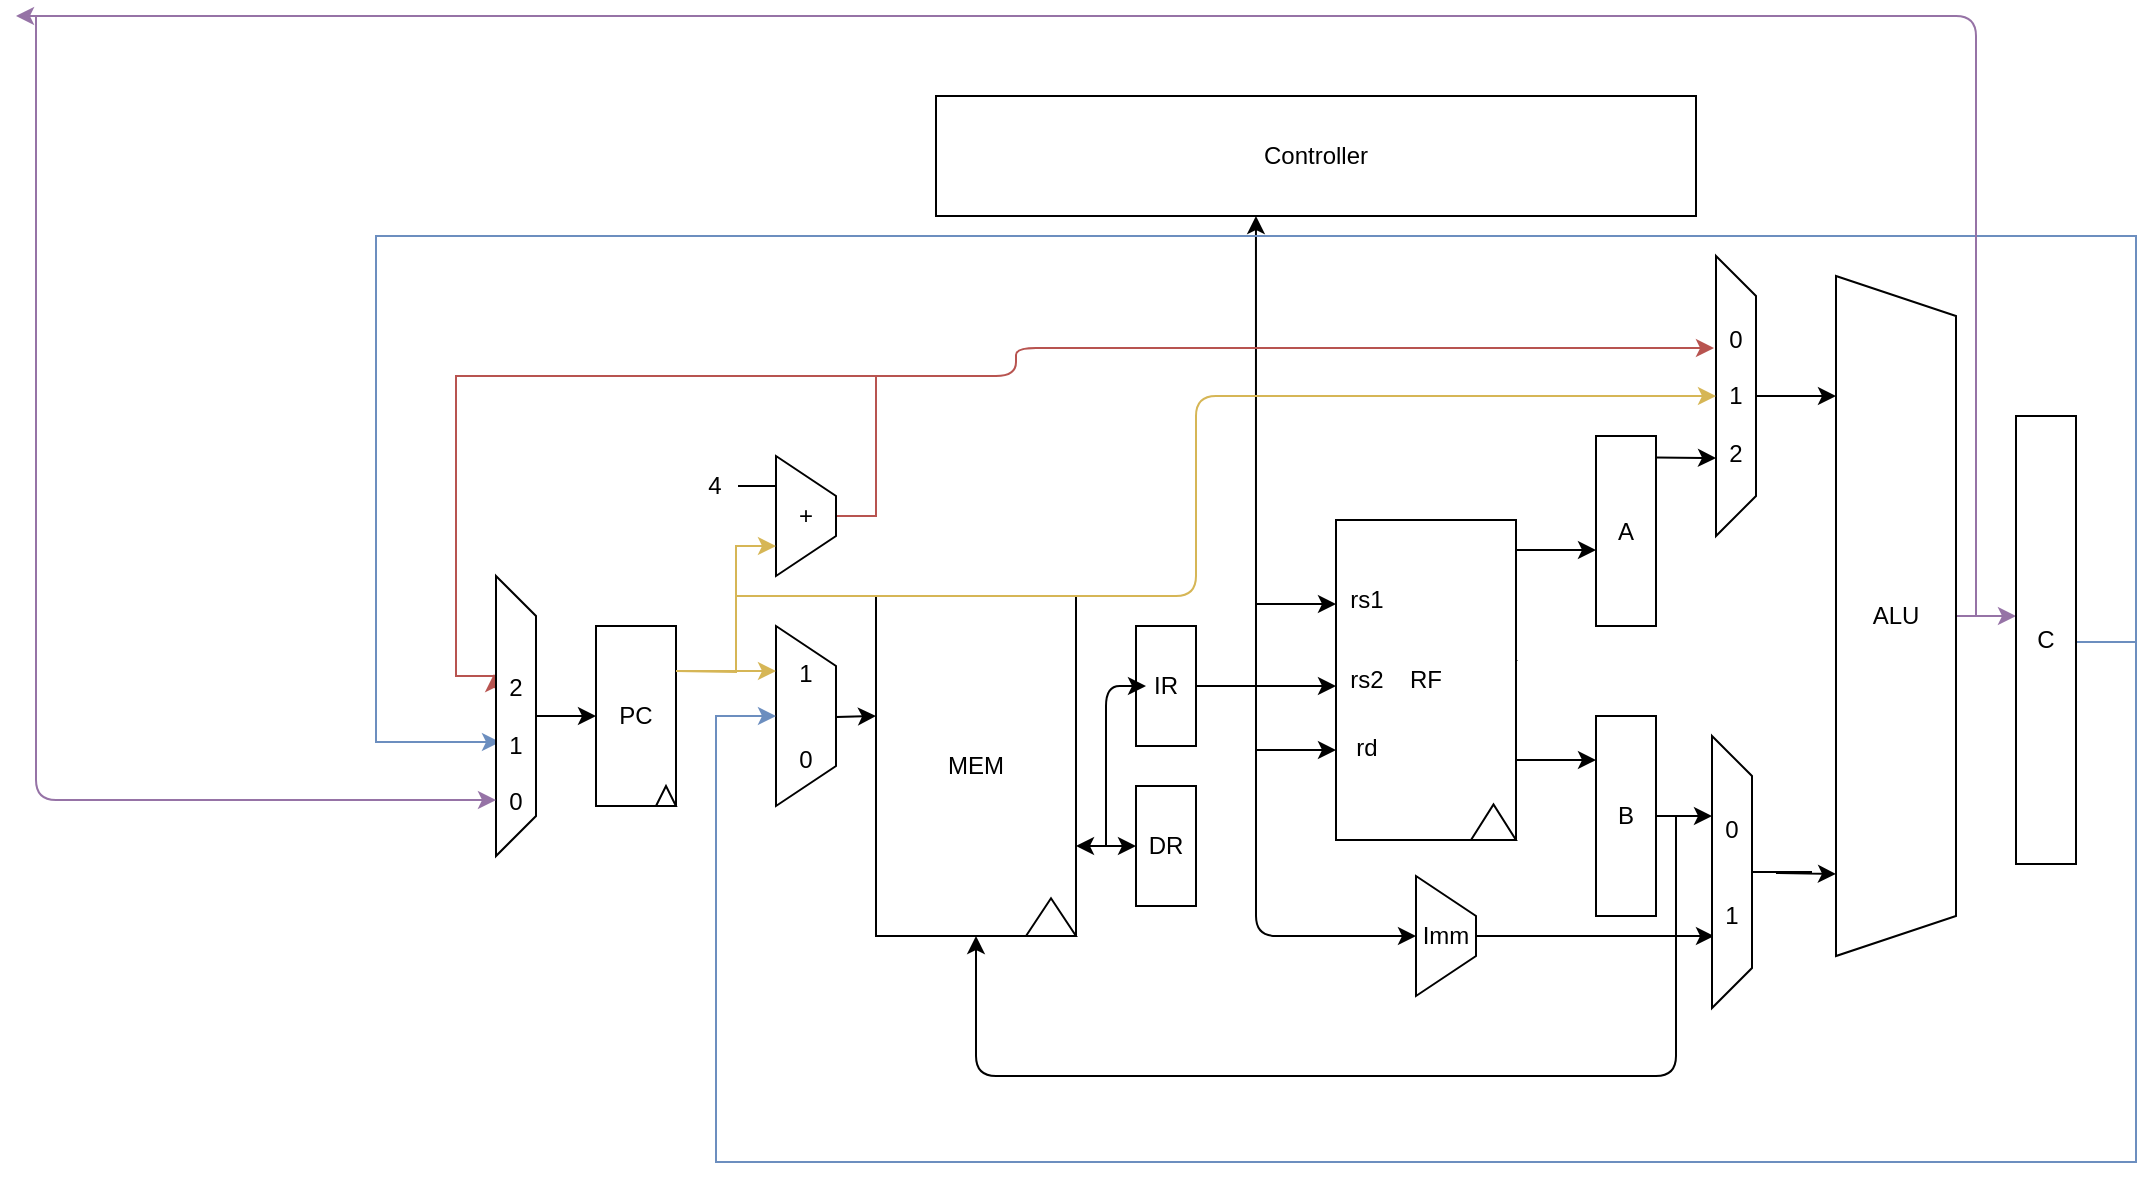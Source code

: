 <mxfile version="13.9.1" type="github">
  <diagram name="Page-1" id="099fd60b-425b-db50-ffb0-6b813814b670">
    <mxGraphModel dx="2153" dy="673" grid="1" gridSize="10" guides="1" tooltips="1" connect="1" arrows="1" fold="1" page="1" pageScale="1" pageWidth="850" pageHeight="1100" background="#ffffff" math="0" shadow="0">
      <root>
        <mxCell id="0" />
        <mxCell id="1" parent="0" />
        <mxCell id="K6yofIPUbBLKOu5IHAP1-6" value="" style="group" vertex="1" connectable="0" parent="1">
          <mxGeometry x="70" y="475" width="40" height="90" as="geometry" />
        </mxCell>
        <mxCell id="K6yofIPUbBLKOu5IHAP1-4" value="PC" style="rounded=0;whiteSpace=wrap;html=1;" vertex="1" parent="K6yofIPUbBLKOu5IHAP1-6">
          <mxGeometry width="40" height="90" as="geometry" />
        </mxCell>
        <mxCell id="K6yofIPUbBLKOu5IHAP1-5" value="" style="triangle;whiteSpace=wrap;html=1;direction=north;" vertex="1" parent="K6yofIPUbBLKOu5IHAP1-6">
          <mxGeometry x="30" y="80" width="10" height="10" as="geometry" />
        </mxCell>
        <mxCell id="K6yofIPUbBLKOu5IHAP1-54" style="edgeStyle=orthogonalEdgeStyle;rounded=0;orthogonalLoop=1;jettySize=auto;html=1;exitX=0.5;exitY=0;exitDx=0;exitDy=0;fillColor=#f8cecc;strokeColor=#b85450;" edge="1" parent="1" source="K6yofIPUbBLKOu5IHAP1-7">
          <mxGeometry relative="1" as="geometry">
            <mxPoint x="19" y="499" as="targetPoint" />
            <Array as="points">
              <mxPoint x="210" y="420" />
              <mxPoint x="210" y="350" />
              <mxPoint y="350" />
              <mxPoint y="500" />
            </Array>
          </mxGeometry>
        </mxCell>
        <mxCell id="K6yofIPUbBLKOu5IHAP1-7" value="+" style="shape=trapezoid;perimeter=trapezoidPerimeter;whiteSpace=wrap;html=1;fixedSize=1;direction=south;" vertex="1" parent="1">
          <mxGeometry x="160" y="390" width="30" height="60" as="geometry" />
        </mxCell>
        <mxCell id="K6yofIPUbBLKOu5IHAP1-95" style="edgeStyle=elbowEdgeStyle;rounded=0;orthogonalLoop=1;jettySize=auto;elbow=vertical;html=1;exitX=0.5;exitY=0;exitDx=0;exitDy=0;entryX=0;entryY=0.446;entryDx=0;entryDy=0;entryPerimeter=0;fillColor=#e1d5e7;strokeColor=#9673a6;" edge="1" parent="1" source="K6yofIPUbBLKOu5IHAP1-8" target="K6yofIPUbBLKOu5IHAP1-39">
          <mxGeometry relative="1" as="geometry" />
        </mxCell>
        <mxCell id="K6yofIPUbBLKOu5IHAP1-8" value="ALU" style="shape=trapezoid;perimeter=trapezoidPerimeter;whiteSpace=wrap;html=1;fixedSize=1;direction=south;" vertex="1" parent="1">
          <mxGeometry x="690" y="300" width="60" height="340" as="geometry" />
        </mxCell>
        <mxCell id="K6yofIPUbBLKOu5IHAP1-9" value="" style="group" vertex="1" connectable="0" parent="1">
          <mxGeometry x="440" y="332" width="90" height="250" as="geometry" />
        </mxCell>
        <mxCell id="K6yofIPUbBLKOu5IHAP1-11" value="" style="triangle;whiteSpace=wrap;html=1;direction=north;" vertex="1" parent="K6yofIPUbBLKOu5IHAP1-9">
          <mxGeometry x="67.5" y="142.222" width="22.5" height="17.778" as="geometry" />
        </mxCell>
        <mxCell id="K6yofIPUbBLKOu5IHAP1-57" value="" style="group" vertex="1" connectable="0" parent="K6yofIPUbBLKOu5IHAP1-9">
          <mxGeometry y="90" width="90" height="160" as="geometry" />
        </mxCell>
        <mxCell id="K6yofIPUbBLKOu5IHAP1-58" value="RF" style="rounded=0;whiteSpace=wrap;html=1;" vertex="1" parent="K6yofIPUbBLKOu5IHAP1-57">
          <mxGeometry width="90" height="160" as="geometry" />
        </mxCell>
        <mxCell id="K6yofIPUbBLKOu5IHAP1-59" value="" style="triangle;whiteSpace=wrap;html=1;direction=north;" vertex="1" parent="K6yofIPUbBLKOu5IHAP1-57">
          <mxGeometry x="67.5" y="142.222" width="22.5" height="17.778" as="geometry" />
        </mxCell>
        <mxCell id="K6yofIPUbBLKOu5IHAP1-60" value="rs1" style="text;html=1;align=center;verticalAlign=middle;resizable=0;points=[];autosize=1;" vertex="1" parent="K6yofIPUbBLKOu5IHAP1-57">
          <mxGeometry y="30" width="30" height="20" as="geometry" />
        </mxCell>
        <mxCell id="K6yofIPUbBLKOu5IHAP1-61" value="rs2" style="text;html=1;align=center;verticalAlign=middle;resizable=0;points=[];autosize=1;" vertex="1" parent="K6yofIPUbBLKOu5IHAP1-57">
          <mxGeometry y="70" width="30" height="20" as="geometry" />
        </mxCell>
        <mxCell id="K6yofIPUbBLKOu5IHAP1-62" value="rd" style="text;html=1;align=center;verticalAlign=middle;resizable=0;points=[];autosize=1;" vertex="1" parent="K6yofIPUbBLKOu5IHAP1-57">
          <mxGeometry y="104" width="30" height="20" as="geometry" />
        </mxCell>
        <mxCell id="K6yofIPUbBLKOu5IHAP1-66" value="" style="endArrow=classic;html=1;entryX=0;entryY=0.65;entryDx=0;entryDy=0;entryPerimeter=0;" edge="1" parent="K6yofIPUbBLKOu5IHAP1-57" target="K6yofIPUbBLKOu5IHAP1-61">
          <mxGeometry width="50" height="50" relative="1" as="geometry">
            <mxPoint x="-40" y="83" as="sourcePoint" />
            <mxPoint x="10" y="33" as="targetPoint" />
          </mxGeometry>
        </mxCell>
        <mxCell id="K6yofIPUbBLKOu5IHAP1-12" value="" style="group" vertex="1" connectable="0" parent="1">
          <mxGeometry x="210" y="460" width="100" height="170" as="geometry" />
        </mxCell>
        <mxCell id="K6yofIPUbBLKOu5IHAP1-13" value="MEM" style="rounded=0;whiteSpace=wrap;html=1;" vertex="1" parent="K6yofIPUbBLKOu5IHAP1-12">
          <mxGeometry width="100" height="170" as="geometry" />
        </mxCell>
        <mxCell id="K6yofIPUbBLKOu5IHAP1-14" value="" style="triangle;whiteSpace=wrap;html=1;direction=north;" vertex="1" parent="K6yofIPUbBLKOu5IHAP1-12">
          <mxGeometry x="75" y="151.111" width="25" height="18.889" as="geometry" />
        </mxCell>
        <mxCell id="K6yofIPUbBLKOu5IHAP1-28" style="edgeStyle=orthogonalEdgeStyle;rounded=0;orthogonalLoop=1;jettySize=auto;html=1;exitX=0.5;exitY=0;exitDx=0;exitDy=0;" edge="1" parent="1">
          <mxGeometry relative="1" as="geometry">
            <mxPoint x="170" y="520" as="sourcePoint" />
            <mxPoint x="210" y="520" as="targetPoint" />
          </mxGeometry>
        </mxCell>
        <mxCell id="K6yofIPUbBLKOu5IHAP1-18" value="&lt;div&gt;1&lt;/div&gt;&lt;div&gt;&lt;br&gt;&lt;/div&gt;&lt;div&gt;&lt;br&gt;&lt;/div&gt;&lt;div&gt;0&lt;br&gt;&lt;/div&gt;" style="shape=trapezoid;perimeter=trapezoidPerimeter;whiteSpace=wrap;html=1;fixedSize=1;direction=south;" vertex="1" parent="1">
          <mxGeometry x="160" y="475" width="30" height="90" as="geometry" />
        </mxCell>
        <mxCell id="K6yofIPUbBLKOu5IHAP1-23" value="Controller" style="rounded=0;whiteSpace=wrap;html=1;" vertex="1" parent="1">
          <mxGeometry x="240" y="210" width="380" height="60" as="geometry" />
        </mxCell>
        <mxCell id="K6yofIPUbBLKOu5IHAP1-91" style="edgeStyle=elbowEdgeStyle;rounded=0;orthogonalLoop=1;jettySize=auto;elbow=vertical;html=1;exitX=0.5;exitY=0;exitDx=0;exitDy=0;" edge="1" parent="1" source="K6yofIPUbBLKOu5IHAP1-24">
          <mxGeometry relative="1" as="geometry">
            <mxPoint x="629" y="630" as="targetPoint" />
            <mxPoint x="519" y="630" as="sourcePoint" />
          </mxGeometry>
        </mxCell>
        <mxCell id="K6yofIPUbBLKOu5IHAP1-24" value="Imm" style="shape=trapezoid;perimeter=trapezoidPerimeter;whiteSpace=wrap;html=1;fixedSize=1;direction=south;" vertex="1" parent="1">
          <mxGeometry x="480" y="600" width="30" height="60" as="geometry" />
        </mxCell>
        <mxCell id="K6yofIPUbBLKOu5IHAP1-27" style="rounded=0;orthogonalLoop=1;jettySize=auto;html=1;exitX=1;exitY=0.25;exitDx=0;exitDy=0;fillColor=#fff2cc;strokeColor=#d6b656;entryX=0.75;entryY=1;entryDx=0;entryDy=0;" edge="1" parent="1" source="K6yofIPUbBLKOu5IHAP1-4" target="K6yofIPUbBLKOu5IHAP1-7">
          <mxGeometry relative="1" as="geometry">
            <mxPoint x="140" y="420" as="targetPoint" />
            <Array as="points">
              <mxPoint x="140" y="498" />
              <mxPoint x="140" y="470" />
              <mxPoint x="140" y="435" />
            </Array>
          </mxGeometry>
        </mxCell>
        <mxCell id="K6yofIPUbBLKOu5IHAP1-63" style="edgeStyle=none;rounded=0;orthogonalLoop=1;jettySize=auto;html=1;exitX=1;exitY=0.5;exitDx=0;exitDy=0;entryX=0.421;entryY=1;entryDx=0;entryDy=0;entryPerimeter=0;" edge="1" parent="1" source="K6yofIPUbBLKOu5IHAP1-29" target="K6yofIPUbBLKOu5IHAP1-23">
          <mxGeometry relative="1" as="geometry">
            <mxPoint x="400" y="390" as="targetPoint" />
            <Array as="points">
              <mxPoint x="400" y="505" />
            </Array>
          </mxGeometry>
        </mxCell>
        <mxCell id="K6yofIPUbBLKOu5IHAP1-29" value="IR" style="rounded=0;whiteSpace=wrap;html=1;" vertex="1" parent="1">
          <mxGeometry x="340" y="475" width="30" height="60" as="geometry" />
        </mxCell>
        <mxCell id="K6yofIPUbBLKOu5IHAP1-30" value="DR" style="rounded=0;whiteSpace=wrap;html=1;" vertex="1" parent="1">
          <mxGeometry x="340" y="555" width="30" height="60" as="geometry" />
        </mxCell>
        <mxCell id="K6yofIPUbBLKOu5IHAP1-88" style="edgeStyle=elbowEdgeStyle;rounded=0;orthogonalLoop=1;jettySize=auto;elbow=vertical;html=1;exitX=1;exitY=0.25;exitDx=0;exitDy=0;entryX=0.814;entryY=1;entryDx=0;entryDy=0;entryPerimeter=0;" edge="1" parent="1">
          <mxGeometry relative="1" as="geometry">
            <mxPoint x="630" y="390.96" as="targetPoint" />
            <mxPoint x="600" y="390.75" as="sourcePoint" />
          </mxGeometry>
        </mxCell>
        <mxCell id="K6yofIPUbBLKOu5IHAP1-31" value="A" style="rounded=0;whiteSpace=wrap;html=1;" vertex="1" parent="1">
          <mxGeometry x="570" y="380" width="30" height="95" as="geometry" />
        </mxCell>
        <mxCell id="K6yofIPUbBLKOu5IHAP1-92" style="edgeStyle=elbowEdgeStyle;rounded=0;orthogonalLoop=1;jettySize=auto;elbow=vertical;html=1;exitX=1;exitY=0.5;exitDx=0;exitDy=0;" edge="1" parent="1" source="K6yofIPUbBLKOu5IHAP1-32" target="K6yofIPUbBLKOu5IHAP1-38">
          <mxGeometry relative="1" as="geometry">
            <mxPoint x="610" y="570" as="targetPoint" />
          </mxGeometry>
        </mxCell>
        <mxCell id="K6yofIPUbBLKOu5IHAP1-32" value="B" style="rounded=0;whiteSpace=wrap;html=1;" vertex="1" parent="1">
          <mxGeometry x="570" y="520" width="30" height="100" as="geometry" />
        </mxCell>
        <mxCell id="K6yofIPUbBLKOu5IHAP1-93" style="edgeStyle=elbowEdgeStyle;rounded=0;orthogonalLoop=1;jettySize=auto;elbow=vertical;html=1;exitX=0.5;exitY=0;exitDx=0;exitDy=0;entryX=0.176;entryY=1;entryDx=0;entryDy=0;entryPerimeter=0;" edge="1" parent="1" source="K6yofIPUbBLKOu5IHAP1-33" target="K6yofIPUbBLKOu5IHAP1-8">
          <mxGeometry relative="1" as="geometry" />
        </mxCell>
        <mxCell id="K6yofIPUbBLKOu5IHAP1-33" value="&lt;div&gt;0&lt;/div&gt;&lt;div&gt;&lt;br&gt;&lt;/div&gt;&lt;div&gt;1&lt;/div&gt;&lt;div&gt;&lt;br&gt;&lt;/div&gt;&lt;div&gt;2&lt;br&gt;&lt;/div&gt;" style="shape=trapezoid;perimeter=trapezoidPerimeter;whiteSpace=wrap;html=1;fixedSize=1;direction=south;" vertex="1" parent="1">
          <mxGeometry x="630" y="290" width="20" height="140" as="geometry" />
        </mxCell>
        <mxCell id="K6yofIPUbBLKOu5IHAP1-99" style="edgeStyle=entityRelationEdgeStyle;rounded=0;orthogonalLoop=1;jettySize=auto;html=1;exitX=0.5;exitY=0;exitDx=0;exitDy=0;" edge="1" parent="1" source="K6yofIPUbBLKOu5IHAP1-38">
          <mxGeometry relative="1" as="geometry">
            <mxPoint x="690" y="599" as="targetPoint" />
          </mxGeometry>
        </mxCell>
        <mxCell id="K6yofIPUbBLKOu5IHAP1-38" value="&lt;div&gt;0&lt;/div&gt;&lt;div&gt;&lt;br&gt;&lt;/div&gt;&lt;div&gt;&lt;br&gt;&lt;/div&gt;&lt;div&gt;1&lt;br&gt;&lt;/div&gt;" style="shape=trapezoid;perimeter=trapezoidPerimeter;whiteSpace=wrap;html=1;fixedSize=1;direction=south;" vertex="1" parent="1">
          <mxGeometry x="628" y="530" width="20" height="136" as="geometry" />
        </mxCell>
        <mxCell id="K6yofIPUbBLKOu5IHAP1-42" style="edgeStyle=orthogonalEdgeStyle;rounded=0;orthogonalLoop=1;jettySize=auto;html=1;exitX=1;exitY=0.5;exitDx=0;exitDy=0;fillColor=#dae8fc;strokeColor=#6c8ebf;" edge="1" parent="1">
          <mxGeometry relative="1" as="geometry">
            <mxPoint x="160" y="520" as="targetPoint" />
            <mxPoint x="810" y="465" as="sourcePoint" />
            <Array as="points">
              <mxPoint x="840" y="483" />
              <mxPoint x="840" y="743" />
              <mxPoint x="130" y="743" />
              <mxPoint x="130" y="520" />
            </Array>
          </mxGeometry>
        </mxCell>
        <mxCell id="K6yofIPUbBLKOu5IHAP1-43" style="edgeStyle=orthogonalEdgeStyle;rounded=0;orthogonalLoop=1;jettySize=auto;html=1;fillColor=#dae8fc;strokeColor=#6c8ebf;entryX=0.593;entryY=0.9;entryDx=0;entryDy=0;entryPerimeter=0;" edge="1" parent="1" target="K6yofIPUbBLKOu5IHAP1-40">
          <mxGeometry relative="1" as="geometry">
            <mxPoint x="16" y="532" as="targetPoint" />
            <mxPoint x="840" y="490" as="sourcePoint" />
            <Array as="points">
              <mxPoint x="795" y="280" />
              <mxPoint x="-40" y="280" />
              <mxPoint x="-40" y="532" />
            </Array>
          </mxGeometry>
        </mxCell>
        <mxCell id="K6yofIPUbBLKOu5IHAP1-39" value="C" style="rounded=0;whiteSpace=wrap;html=1;" vertex="1" parent="1">
          <mxGeometry x="780" y="370" width="30" height="224" as="geometry" />
        </mxCell>
        <mxCell id="K6yofIPUbBLKOu5IHAP1-55" style="edgeStyle=none;rounded=0;orthogonalLoop=1;jettySize=auto;html=1;exitX=0.5;exitY=0;exitDx=0;exitDy=0;entryX=0;entryY=0.5;entryDx=0;entryDy=0;" edge="1" parent="1" source="K6yofIPUbBLKOu5IHAP1-40" target="K6yofIPUbBLKOu5IHAP1-4">
          <mxGeometry relative="1" as="geometry" />
        </mxCell>
        <mxCell id="K6yofIPUbBLKOu5IHAP1-40" value="&lt;div&gt;&lt;br&gt;&lt;/div&gt;&lt;div&gt;&lt;br&gt;&lt;/div&gt;&lt;div&gt;2&lt;/div&gt;&lt;div&gt;&lt;br&gt;&lt;/div&gt;&lt;div&gt;1&lt;/div&gt;&lt;div&gt;&lt;br&gt;&lt;/div&gt;&lt;div&gt;0&lt;br&gt;&lt;/div&gt;" style="shape=trapezoid;perimeter=trapezoidPerimeter;whiteSpace=wrap;html=1;fixedSize=1;direction=south;size=20;" vertex="1" parent="1">
          <mxGeometry x="20" y="450" width="20" height="140" as="geometry" />
        </mxCell>
        <mxCell id="K6yofIPUbBLKOu5IHAP1-46" value="4" style="text;html=1;align=center;verticalAlign=middle;resizable=0;points=[];autosize=1;" vertex="1" parent="1">
          <mxGeometry x="119" y="395" width="20" height="20" as="geometry" />
        </mxCell>
        <mxCell id="K6yofIPUbBLKOu5IHAP1-49" value="" style="endArrow=none;html=1;entryX=0.25;entryY=1;entryDx=0;entryDy=0;exitX=1.1;exitY=0.5;exitDx=0;exitDy=0;exitPerimeter=0;" edge="1" parent="1" source="K6yofIPUbBLKOu5IHAP1-46" target="K6yofIPUbBLKOu5IHAP1-7">
          <mxGeometry width="50" height="50" relative="1" as="geometry">
            <mxPoint x="100" y="440" as="sourcePoint" />
            <mxPoint x="150" y="390" as="targetPoint" />
          </mxGeometry>
        </mxCell>
        <mxCell id="K6yofIPUbBLKOu5IHAP1-52" value="" style="endArrow=classic;html=1;entryX=0.25;entryY=1;entryDx=0;entryDy=0;fillColor=#fff2cc;strokeColor=#d6b656;exitX=1;exitY=0.25;exitDx=0;exitDy=0;" edge="1" parent="1" source="K6yofIPUbBLKOu5IHAP1-4" target="K6yofIPUbBLKOu5IHAP1-18">
          <mxGeometry width="50" height="50" relative="1" as="geometry">
            <mxPoint x="110" y="500" as="sourcePoint" />
            <mxPoint x="160" y="450" as="targetPoint" />
          </mxGeometry>
        </mxCell>
        <mxCell id="K6yofIPUbBLKOu5IHAP1-68" value="" style="endArrow=classic;html=1;entryX=0;entryY=0.6;entryDx=0;entryDy=0;entryPerimeter=0;" edge="1" parent="1" target="K6yofIPUbBLKOu5IHAP1-60">
          <mxGeometry width="50" height="50" relative="1" as="geometry">
            <mxPoint x="400" y="464" as="sourcePoint" />
            <mxPoint x="435" y="467" as="targetPoint" />
          </mxGeometry>
        </mxCell>
        <mxCell id="K6yofIPUbBLKOu5IHAP1-72" value="" style="endArrow=classic;html=1;entryX=0.5;entryY=1;entryDx=0;entryDy=0;" edge="1" parent="1" target="K6yofIPUbBLKOu5IHAP1-24">
          <mxGeometry width="50" height="50" relative="1" as="geometry">
            <mxPoint x="400" y="505" as="sourcePoint" />
            <mxPoint x="400" y="680" as="targetPoint" />
            <Array as="points">
              <mxPoint x="400" y="630" />
            </Array>
          </mxGeometry>
        </mxCell>
        <mxCell id="K6yofIPUbBLKOu5IHAP1-73" value="" style="endArrow=classic;html=1;entryX=0;entryY=0.6;entryDx=0;entryDy=0;entryPerimeter=0;" edge="1" parent="1">
          <mxGeometry width="50" height="50" relative="1" as="geometry">
            <mxPoint x="400" y="537" as="sourcePoint" />
            <mxPoint x="440" y="537" as="targetPoint" />
          </mxGeometry>
        </mxCell>
        <mxCell id="K6yofIPUbBLKOu5IHAP1-76" value="" style="endArrow=classic;startArrow=classic;html=1;entryX=0;entryY=0.75;entryDx=0;entryDy=0;" edge="1" parent="1">
          <mxGeometry width="50" height="50" relative="1" as="geometry">
            <mxPoint x="310" y="585" as="sourcePoint" />
            <mxPoint x="340" y="585" as="targetPoint" />
          </mxGeometry>
        </mxCell>
        <mxCell id="K6yofIPUbBLKOu5IHAP1-78" value="" style="endArrow=classic;html=1;entryX=0;entryY=0.5;entryDx=0;entryDy=0;" edge="1" parent="1">
          <mxGeometry width="50" height="50" relative="1" as="geometry">
            <mxPoint x="325" y="585" as="sourcePoint" />
            <mxPoint x="345" y="505" as="targetPoint" />
            <Array as="points">
              <mxPoint x="325" y="505" />
            </Array>
          </mxGeometry>
        </mxCell>
        <mxCell id="K6yofIPUbBLKOu5IHAP1-83" style="edgeStyle=elbowEdgeStyle;rounded=0;orthogonalLoop=1;jettySize=auto;elbow=vertical;html=1;exitX=1;exitY=0.25;exitDx=0;exitDy=0;entryX=0;entryY=0.863;entryDx=0;entryDy=0;entryPerimeter=0;" edge="1" parent="1">
          <mxGeometry relative="1" as="geometry">
            <mxPoint x="530" y="437" as="sourcePoint" />
            <mxPoint x="570" y="436.985" as="targetPoint" />
          </mxGeometry>
        </mxCell>
        <mxCell id="K6yofIPUbBLKOu5IHAP1-85" style="edgeStyle=elbowEdgeStyle;rounded=0;orthogonalLoop=1;jettySize=auto;elbow=vertical;html=1;exitX=1;exitY=0.75;exitDx=0;exitDy=0;entryX=0;entryY=0.22;entryDx=0;entryDy=0;entryPerimeter=0;" edge="1" parent="1" source="K6yofIPUbBLKOu5IHAP1-58" target="K6yofIPUbBLKOu5IHAP1-32">
          <mxGeometry relative="1" as="geometry">
            <mxPoint x="560" y="542" as="targetPoint" />
          </mxGeometry>
        </mxCell>
        <mxCell id="K6yofIPUbBLKOu5IHAP1-89" value="" style="endArrow=classic;html=1;entryX=0.5;entryY=1;entryDx=0;entryDy=0;fillColor=#fff2cc;strokeColor=#d6b656;" edge="1" parent="1" target="K6yofIPUbBLKOu5IHAP1-33">
          <mxGeometry width="50" height="50" relative="1" as="geometry">
            <mxPoint x="140" y="460" as="sourcePoint" />
            <mxPoint x="400" y="460" as="targetPoint" />
            <Array as="points">
              <mxPoint x="370" y="460" />
              <mxPoint x="370" y="360" />
            </Array>
          </mxGeometry>
        </mxCell>
        <mxCell id="K6yofIPUbBLKOu5IHAP1-90" value="" style="endArrow=classic;html=1;entryX=0.329;entryY=1.05;entryDx=0;entryDy=0;entryPerimeter=0;fillColor=#f8cecc;strokeColor=#b85450;" edge="1" parent="1" target="K6yofIPUbBLKOu5IHAP1-33">
          <mxGeometry width="50" height="50" relative="1" as="geometry">
            <mxPoint x="210" y="350" as="sourcePoint" />
            <mxPoint x="260" y="300" as="targetPoint" />
            <Array as="points">
              <mxPoint x="280" y="350" />
              <mxPoint x="280" y="336" />
              <mxPoint x="440" y="336" />
            </Array>
          </mxGeometry>
        </mxCell>
        <mxCell id="K6yofIPUbBLKOu5IHAP1-96" value="" style="endArrow=classic;html=1;fillColor=#e1d5e7;strokeColor=#9673a6;edgeStyle=elbowEdgeStyle;" edge="1" parent="1">
          <mxGeometry width="50" height="50" relative="1" as="geometry">
            <mxPoint x="760" y="470" as="sourcePoint" />
            <mxPoint x="-220" y="170" as="targetPoint" />
            <Array as="points">
              <mxPoint x="760" y="160" />
              <mxPoint x="-220" y="170" />
              <mxPoint x="-210" y="170" />
              <mxPoint x="-220" y="170" />
              <mxPoint x="-210" y="180" />
              <mxPoint x="-220" y="170" />
            </Array>
          </mxGeometry>
        </mxCell>
        <mxCell id="K6yofIPUbBLKOu5IHAP1-98" value="" style="endArrow=classic;html=1;fillColor=#e1d5e7;strokeColor=#9673a6;" edge="1" parent="1">
          <mxGeometry width="50" height="50" relative="1" as="geometry">
            <mxPoint x="-210" y="170" as="sourcePoint" />
            <mxPoint x="20" y="562" as="targetPoint" />
            <Array as="points">
              <mxPoint x="-210" y="562" />
            </Array>
          </mxGeometry>
        </mxCell>
        <mxCell id="K6yofIPUbBLKOu5IHAP1-101" value="" style="endArrow=classic;html=1;entryX=0.5;entryY=1;entryDx=0;entryDy=0;" edge="1" parent="1" target="K6yofIPUbBLKOu5IHAP1-13">
          <mxGeometry width="50" height="50" relative="1" as="geometry">
            <mxPoint x="610" y="570" as="sourcePoint" />
            <mxPoint x="310" y="700" as="targetPoint" />
            <Array as="points">
              <mxPoint x="610" y="700" />
              <mxPoint x="260" y="700" />
            </Array>
          </mxGeometry>
        </mxCell>
      </root>
    </mxGraphModel>
  </diagram>
</mxfile>
